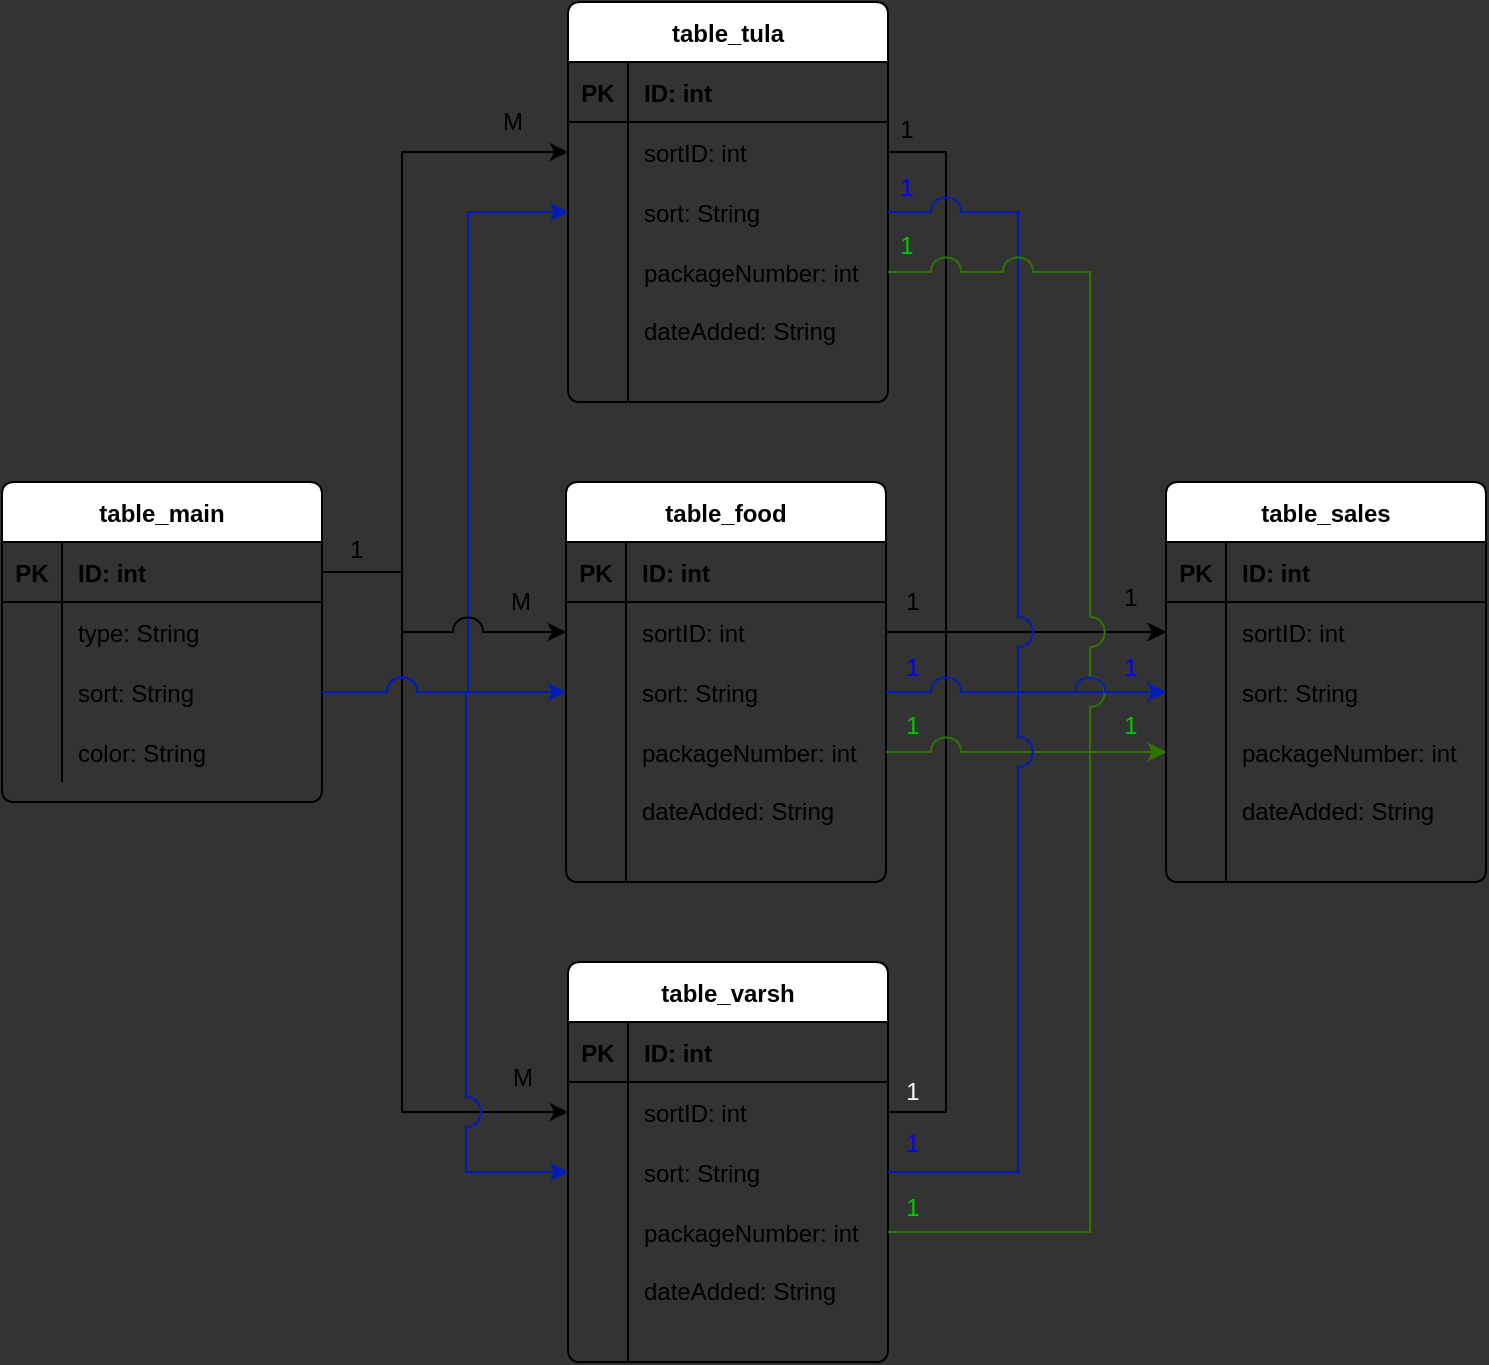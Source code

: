 <mxfile version="14.1.8" type="github">
  <diagram name="Page-1" id="efa7a0a1-bf9b-a30e-e6df-94a7791c09e9">
    <mxGraphModel dx="1221" dy="725" grid="0" gridSize="10" guides="1" tooltips="1" connect="1" arrows="1" fold="1" page="1" pageScale="1" pageWidth="826" pageHeight="1169" background="#333333" math="0" shadow="0">
      <root>
        <mxCell id="0" />
        <mxCell id="1" parent="0" />
        <UserObject label="table_main" link="https://github.com/Axout/FloraGraphica/blob/Flora-3/app/src/main/java/ru/axout/floragraphica/data/MainData.java" id="YINxD6yY2wCpZZAGiaPX-91">
          <mxCell style="shape=table;startSize=30;container=1;collapsible=1;childLayout=tableLayout;fixedRows=1;rowLines=0;fontStyle=1;align=center;resizeLast=1;rounded=1;labelBackgroundColor=none;sketch=0;arcSize=7;" parent="1" vertex="1">
            <mxGeometry x="40" y="280" width="160" height="160" as="geometry" />
          </mxCell>
        </UserObject>
        <mxCell id="YINxD6yY2wCpZZAGiaPX-92" value="" style="shape=partialRectangle;collapsible=0;dropTarget=0;pointerEvents=0;fillColor=none;top=0;left=0;bottom=1;right=0;points=[[0,0.5],[1,0.5]];portConstraint=eastwest;" parent="YINxD6yY2wCpZZAGiaPX-91" vertex="1">
          <mxGeometry y="30" width="160" height="30" as="geometry" />
        </mxCell>
        <mxCell id="YINxD6yY2wCpZZAGiaPX-93" value="PK" style="shape=partialRectangle;connectable=0;fillColor=none;top=0;left=0;bottom=0;right=0;fontStyle=1;overflow=hidden;" parent="YINxD6yY2wCpZZAGiaPX-92" vertex="1">
          <mxGeometry width="30" height="30" as="geometry" />
        </mxCell>
        <mxCell id="YINxD6yY2wCpZZAGiaPX-94" value="ID: int" style="shape=partialRectangle;connectable=0;fillColor=none;top=0;left=0;bottom=0;right=0;align=left;spacingLeft=6;fontStyle=1;overflow=hidden;" parent="YINxD6yY2wCpZZAGiaPX-92" vertex="1">
          <mxGeometry x="30" width="130" height="30" as="geometry" />
        </mxCell>
        <mxCell id="YINxD6yY2wCpZZAGiaPX-95" value="" style="shape=partialRectangle;collapsible=0;dropTarget=0;pointerEvents=0;fillColor=none;top=0;left=0;bottom=0;right=0;points=[[0,0.5],[1,0.5]];portConstraint=eastwest;" parent="YINxD6yY2wCpZZAGiaPX-91" vertex="1">
          <mxGeometry y="60" width="160" height="30" as="geometry" />
        </mxCell>
        <mxCell id="YINxD6yY2wCpZZAGiaPX-96" value="" style="shape=partialRectangle;connectable=0;fillColor=none;top=0;left=0;bottom=0;right=0;editable=1;overflow=hidden;" parent="YINxD6yY2wCpZZAGiaPX-95" vertex="1">
          <mxGeometry width="30" height="30" as="geometry" />
        </mxCell>
        <mxCell id="YINxD6yY2wCpZZAGiaPX-97" value="type: String" style="shape=partialRectangle;connectable=0;top=0;left=0;bottom=0;right=0;align=left;spacingLeft=6;overflow=hidden;perimeterSpacing=8;strokeWidth=12;opacity=0;strokeColor=none;" parent="YINxD6yY2wCpZZAGiaPX-95" vertex="1">
          <mxGeometry x="30" width="130" height="30" as="geometry" />
        </mxCell>
        <mxCell id="YINxD6yY2wCpZZAGiaPX-98" value="" style="shape=partialRectangle;collapsible=0;dropTarget=0;pointerEvents=0;fillColor=none;top=0;left=0;bottom=0;right=0;points=[[0,0.5],[1,0.5]];portConstraint=eastwest;" parent="YINxD6yY2wCpZZAGiaPX-91" vertex="1">
          <mxGeometry y="90" width="160" height="30" as="geometry" />
        </mxCell>
        <mxCell id="YINxD6yY2wCpZZAGiaPX-99" value="" style="shape=partialRectangle;connectable=0;fillColor=none;top=0;left=0;bottom=0;right=0;editable=1;overflow=hidden;" parent="YINxD6yY2wCpZZAGiaPX-98" vertex="1">
          <mxGeometry width="30" height="30" as="geometry" />
        </mxCell>
        <mxCell id="YINxD6yY2wCpZZAGiaPX-100" value="sort: String" style="shape=partialRectangle;connectable=0;fillColor=none;top=0;left=0;bottom=0;right=0;align=left;spacingLeft=6;overflow=hidden;" parent="YINxD6yY2wCpZZAGiaPX-98" vertex="1">
          <mxGeometry x="30" width="130" height="30" as="geometry" />
        </mxCell>
        <mxCell id="YINxD6yY2wCpZZAGiaPX-101" value="" style="shape=partialRectangle;collapsible=0;dropTarget=0;pointerEvents=0;fillColor=none;top=0;left=0;bottom=0;right=0;points=[[0,0.5],[1,0.5]];portConstraint=eastwest;" parent="YINxD6yY2wCpZZAGiaPX-91" vertex="1">
          <mxGeometry y="120" width="160" height="30" as="geometry" />
        </mxCell>
        <mxCell id="YINxD6yY2wCpZZAGiaPX-102" value="" style="shape=partialRectangle;connectable=0;fillColor=none;top=0;left=0;bottom=0;right=0;editable=1;overflow=hidden;" parent="YINxD6yY2wCpZZAGiaPX-101" vertex="1">
          <mxGeometry width="30" height="30" as="geometry" />
        </mxCell>
        <mxCell id="YINxD6yY2wCpZZAGiaPX-103" value="color: String" style="shape=partialRectangle;connectable=0;fillColor=none;top=0;left=0;bottom=0;right=0;align=left;spacingLeft=6;overflow=hidden;" parent="YINxD6yY2wCpZZAGiaPX-101" vertex="1">
          <mxGeometry x="30" width="130" height="30" as="geometry" />
        </mxCell>
        <UserObject label="table_tula" link="https://github.com/Axout/FloraGraphica/blob/Flora-3/app/src/main/java/ru/axout/floragraphica/data/TulaData.java" id="YINxD6yY2wCpZZAGiaPX-104">
          <mxCell style="shape=table;startSize=30;container=1;collapsible=1;childLayout=tableLayout;fixedRows=1;rowLines=0;fontStyle=1;align=center;resizeLast=1;rounded=1;labelBackgroundColor=none;sketch=0;arcSize=7;" parent="1" vertex="1">
            <mxGeometry x="323" y="40" width="160" height="200" as="geometry">
              <mxRectangle x="320" y="46" width="83" height="30" as="alternateBounds" />
            </mxGeometry>
          </mxCell>
        </UserObject>
        <mxCell id="YINxD6yY2wCpZZAGiaPX-105" value="" style="shape=partialRectangle;collapsible=0;dropTarget=0;pointerEvents=0;fillColor=none;top=0;left=0;bottom=1;right=0;points=[[0,0.5],[1,0.5]];portConstraint=eastwest;" parent="YINxD6yY2wCpZZAGiaPX-104" vertex="1">
          <mxGeometry y="30" width="160" height="30" as="geometry" />
        </mxCell>
        <mxCell id="YINxD6yY2wCpZZAGiaPX-106" value="PK" style="shape=partialRectangle;connectable=0;fillColor=none;top=0;left=0;bottom=0;right=0;fontStyle=1;overflow=hidden;" parent="YINxD6yY2wCpZZAGiaPX-105" vertex="1">
          <mxGeometry width="30" height="30" as="geometry" />
        </mxCell>
        <mxCell id="YINxD6yY2wCpZZAGiaPX-107" value="ID: int" style="shape=partialRectangle;connectable=0;fillColor=none;top=0;left=0;bottom=0;right=0;align=left;spacingLeft=6;fontStyle=1;overflow=hidden;" parent="YINxD6yY2wCpZZAGiaPX-105" vertex="1">
          <mxGeometry x="30" width="130" height="30" as="geometry" />
        </mxCell>
        <mxCell id="YINxD6yY2wCpZZAGiaPX-108" value="" style="shape=partialRectangle;collapsible=0;dropTarget=0;pointerEvents=0;fillColor=none;top=0;left=0;bottom=0;right=0;points=[[0,0.5],[1,0.5]];portConstraint=eastwest;" parent="YINxD6yY2wCpZZAGiaPX-104" vertex="1">
          <mxGeometry y="60" width="160" height="30" as="geometry" />
        </mxCell>
        <mxCell id="YINxD6yY2wCpZZAGiaPX-109" value="" style="shape=partialRectangle;connectable=0;fillColor=none;top=0;left=0;bottom=0;right=0;editable=1;overflow=hidden;" parent="YINxD6yY2wCpZZAGiaPX-108" vertex="1">
          <mxGeometry width="30" height="30" as="geometry" />
        </mxCell>
        <mxCell id="YINxD6yY2wCpZZAGiaPX-110" value="sortID: int" style="shape=partialRectangle;connectable=0;fillColor=none;top=0;left=0;bottom=0;right=0;align=left;spacingLeft=6;overflow=hidden;" parent="YINxD6yY2wCpZZAGiaPX-108" vertex="1">
          <mxGeometry x="30" width="130" height="30" as="geometry" />
        </mxCell>
        <mxCell id="YINxD6yY2wCpZZAGiaPX-111" value="" style="shape=partialRectangle;collapsible=0;dropTarget=0;pointerEvents=0;fillColor=none;top=0;left=0;bottom=0;right=0;points=[[0,0.5],[1,0.5]];portConstraint=eastwest;" parent="YINxD6yY2wCpZZAGiaPX-104" vertex="1">
          <mxGeometry y="90" width="160" height="30" as="geometry" />
        </mxCell>
        <mxCell id="YINxD6yY2wCpZZAGiaPX-112" value="" style="shape=partialRectangle;connectable=0;fillColor=none;top=0;left=0;bottom=0;right=0;editable=1;overflow=hidden;" parent="YINxD6yY2wCpZZAGiaPX-111" vertex="1">
          <mxGeometry width="30" height="30" as="geometry" />
        </mxCell>
        <mxCell id="YINxD6yY2wCpZZAGiaPX-113" value="sort: String" style="shape=partialRectangle;connectable=0;fillColor=none;top=0;left=0;bottom=0;right=0;align=left;spacingLeft=6;overflow=hidden;" parent="YINxD6yY2wCpZZAGiaPX-111" vertex="1">
          <mxGeometry x="30" width="130" height="30" as="geometry" />
        </mxCell>
        <mxCell id="YINxD6yY2wCpZZAGiaPX-114" value="" style="shape=partialRectangle;collapsible=0;dropTarget=0;pointerEvents=0;fillColor=none;top=0;left=0;bottom=0;right=0;points=[[0,0.5],[1,0.5]];portConstraint=eastwest;" parent="YINxD6yY2wCpZZAGiaPX-104" vertex="1">
          <mxGeometry y="120" width="160" height="30" as="geometry" />
        </mxCell>
        <mxCell id="YINxD6yY2wCpZZAGiaPX-115" value="" style="shape=partialRectangle;connectable=0;fillColor=none;top=0;left=0;bottom=0;right=0;editable=1;overflow=hidden;" parent="YINxD6yY2wCpZZAGiaPX-114" vertex="1">
          <mxGeometry width="30" height="30" as="geometry" />
        </mxCell>
        <mxCell id="YINxD6yY2wCpZZAGiaPX-116" value="packageNumber: int" style="shape=partialRectangle;connectable=0;fillColor=none;top=0;left=0;bottom=0;right=0;align=left;spacingLeft=6;overflow=hidden;" parent="YINxD6yY2wCpZZAGiaPX-114" vertex="1">
          <mxGeometry x="30" width="130" height="30" as="geometry" />
        </mxCell>
        <mxCell id="YINxD6yY2wCpZZAGiaPX-130" value="" style="shape=partialRectangle;collapsible=0;dropTarget=0;pointerEvents=0;fillColor=none;top=0;left=0;bottom=0;right=0;points=[[0,0.5],[1,0.5]];portConstraint=eastwest;" parent="YINxD6yY2wCpZZAGiaPX-104" vertex="1">
          <mxGeometry y="150" width="160" height="30" as="geometry" />
        </mxCell>
        <mxCell id="YINxD6yY2wCpZZAGiaPX-131" value="" style="shape=partialRectangle;connectable=0;fillColor=none;top=0;left=0;bottom=0;right=0;editable=1;overflow=hidden;" parent="YINxD6yY2wCpZZAGiaPX-130" vertex="1">
          <mxGeometry width="30" height="30" as="geometry" />
        </mxCell>
        <mxCell id="YINxD6yY2wCpZZAGiaPX-132" value="dateAdded: String" style="shape=partialRectangle;connectable=0;fillColor=none;top=0;left=0;bottom=0;right=0;align=left;spacingLeft=6;overflow=hidden;html=1;" parent="YINxD6yY2wCpZZAGiaPX-130" vertex="1">
          <mxGeometry x="30" width="130" height="30" as="geometry" />
        </mxCell>
        <mxCell id="YINxD6yY2wCpZZAGiaPX-133" value="" style="shape=partialRectangle;collapsible=0;dropTarget=0;pointerEvents=0;fillColor=none;top=0;left=0;bottom=0;right=0;points=[[0,0.5],[1,0.5]];portConstraint=eastwest;" parent="YINxD6yY2wCpZZAGiaPX-104" vertex="1">
          <mxGeometry y="180" width="160" height="20" as="geometry" />
        </mxCell>
        <mxCell id="YINxD6yY2wCpZZAGiaPX-134" value="" style="shape=partialRectangle;connectable=0;fillColor=none;top=0;left=0;bottom=0;right=0;editable=1;overflow=hidden;" parent="YINxD6yY2wCpZZAGiaPX-133" vertex="1">
          <mxGeometry width="30" height="20" as="geometry" />
        </mxCell>
        <mxCell id="YINxD6yY2wCpZZAGiaPX-135" value="" style="shape=partialRectangle;connectable=0;fillColor=none;top=0;left=0;bottom=0;right=0;align=left;spacingLeft=6;overflow=hidden;" parent="YINxD6yY2wCpZZAGiaPX-133" vertex="1">
          <mxGeometry x="30" width="130" height="20" as="geometry" />
        </mxCell>
        <UserObject label="table_food" link="https://github.com/Axout/FloraGraphica/blob/Flora-3/app/src/main/java/ru/axout/floragraphica/data/FoodData.java" id="YINxD6yY2wCpZZAGiaPX-137">
          <mxCell style="shape=table;startSize=30;container=1;collapsible=1;childLayout=tableLayout;fixedRows=1;rowLines=0;fontStyle=1;align=center;resizeLast=1;rounded=1;labelBackgroundColor=none;sketch=0;arcSize=7;" parent="1" vertex="1">
            <mxGeometry x="322" y="280" width="160" height="200" as="geometry" />
          </mxCell>
        </UserObject>
        <mxCell id="YINxD6yY2wCpZZAGiaPX-138" value="" style="shape=partialRectangle;collapsible=0;dropTarget=0;pointerEvents=0;fillColor=none;top=0;left=0;bottom=1;right=0;points=[[0,0.5],[1,0.5]];portConstraint=eastwest;" parent="YINxD6yY2wCpZZAGiaPX-137" vertex="1">
          <mxGeometry y="30" width="160" height="30" as="geometry" />
        </mxCell>
        <mxCell id="YINxD6yY2wCpZZAGiaPX-139" value="PK" style="shape=partialRectangle;connectable=0;fillColor=none;top=0;left=0;bottom=0;right=0;fontStyle=1;overflow=hidden;" parent="YINxD6yY2wCpZZAGiaPX-138" vertex="1">
          <mxGeometry width="30" height="30" as="geometry" />
        </mxCell>
        <mxCell id="YINxD6yY2wCpZZAGiaPX-140" value="ID: int" style="shape=partialRectangle;connectable=0;fillColor=none;top=0;left=0;bottom=0;right=0;align=left;spacingLeft=6;fontStyle=1;overflow=hidden;" parent="YINxD6yY2wCpZZAGiaPX-138" vertex="1">
          <mxGeometry x="30" width="130" height="30" as="geometry" />
        </mxCell>
        <mxCell id="YINxD6yY2wCpZZAGiaPX-141" value="" style="shape=partialRectangle;collapsible=0;dropTarget=0;pointerEvents=0;fillColor=none;top=0;left=0;bottom=0;right=0;points=[[0,0.5],[1,0.5]];portConstraint=eastwest;" parent="YINxD6yY2wCpZZAGiaPX-137" vertex="1">
          <mxGeometry y="60" width="160" height="30" as="geometry" />
        </mxCell>
        <mxCell id="YINxD6yY2wCpZZAGiaPX-142" value="" style="shape=partialRectangle;connectable=0;fillColor=none;top=0;left=0;bottom=0;right=0;editable=1;overflow=hidden;" parent="YINxD6yY2wCpZZAGiaPX-141" vertex="1">
          <mxGeometry width="30" height="30" as="geometry" />
        </mxCell>
        <mxCell id="YINxD6yY2wCpZZAGiaPX-143" value="sortID: int" style="shape=partialRectangle;connectable=0;fillColor=none;top=0;left=0;bottom=0;right=0;align=left;spacingLeft=6;overflow=hidden;" parent="YINxD6yY2wCpZZAGiaPX-141" vertex="1">
          <mxGeometry x="30" width="130" height="30" as="geometry" />
        </mxCell>
        <mxCell id="YINxD6yY2wCpZZAGiaPX-144" value="" style="shape=partialRectangle;collapsible=0;dropTarget=0;pointerEvents=0;fillColor=none;top=0;left=0;bottom=0;right=0;points=[[0,0.5],[1,0.5]];portConstraint=eastwest;" parent="YINxD6yY2wCpZZAGiaPX-137" vertex="1">
          <mxGeometry y="90" width="160" height="30" as="geometry" />
        </mxCell>
        <mxCell id="YINxD6yY2wCpZZAGiaPX-145" value="" style="shape=partialRectangle;connectable=0;fillColor=none;top=0;left=0;bottom=0;right=0;editable=1;overflow=hidden;" parent="YINxD6yY2wCpZZAGiaPX-144" vertex="1">
          <mxGeometry width="30" height="30" as="geometry" />
        </mxCell>
        <mxCell id="YINxD6yY2wCpZZAGiaPX-146" value="sort: String" style="shape=partialRectangle;connectable=0;fillColor=none;top=0;left=0;bottom=0;right=0;align=left;spacingLeft=6;overflow=hidden;" parent="YINxD6yY2wCpZZAGiaPX-144" vertex="1">
          <mxGeometry x="30" width="130" height="30" as="geometry" />
        </mxCell>
        <mxCell id="YINxD6yY2wCpZZAGiaPX-147" value="" style="shape=partialRectangle;collapsible=0;dropTarget=0;pointerEvents=0;fillColor=none;top=0;left=0;bottom=0;right=0;points=[[0,0.5],[1,0.5]];portConstraint=eastwest;" parent="YINxD6yY2wCpZZAGiaPX-137" vertex="1">
          <mxGeometry y="120" width="160" height="30" as="geometry" />
        </mxCell>
        <mxCell id="YINxD6yY2wCpZZAGiaPX-148" value="" style="shape=partialRectangle;connectable=0;fillColor=none;top=0;left=0;bottom=0;right=0;editable=1;overflow=hidden;" parent="YINxD6yY2wCpZZAGiaPX-147" vertex="1">
          <mxGeometry width="30" height="30" as="geometry" />
        </mxCell>
        <mxCell id="YINxD6yY2wCpZZAGiaPX-149" value="packageNumber: int" style="shape=partialRectangle;connectable=0;fillColor=none;top=0;left=0;bottom=0;right=0;align=left;spacingLeft=6;overflow=hidden;" parent="YINxD6yY2wCpZZAGiaPX-147" vertex="1">
          <mxGeometry x="30" width="130" height="30" as="geometry" />
        </mxCell>
        <mxCell id="YINxD6yY2wCpZZAGiaPX-150" value="" style="shape=partialRectangle;collapsible=0;dropTarget=0;pointerEvents=0;fillColor=none;top=0;left=0;bottom=0;right=0;points=[[0,0.5],[1,0.5]];portConstraint=eastwest;" parent="YINxD6yY2wCpZZAGiaPX-137" vertex="1">
          <mxGeometry y="150" width="160" height="30" as="geometry" />
        </mxCell>
        <mxCell id="YINxD6yY2wCpZZAGiaPX-151" value="" style="shape=partialRectangle;connectable=0;fillColor=none;top=0;left=0;bottom=0;right=0;editable=1;overflow=hidden;" parent="YINxD6yY2wCpZZAGiaPX-150" vertex="1">
          <mxGeometry width="30" height="30" as="geometry" />
        </mxCell>
        <mxCell id="YINxD6yY2wCpZZAGiaPX-152" value="dateAdded: String" style="shape=partialRectangle;connectable=0;fillColor=none;top=0;left=0;bottom=0;right=0;align=left;spacingLeft=6;overflow=hidden;html=1;" parent="YINxD6yY2wCpZZAGiaPX-150" vertex="1">
          <mxGeometry x="30" width="130" height="30" as="geometry" />
        </mxCell>
        <mxCell id="YINxD6yY2wCpZZAGiaPX-153" value="" style="shape=partialRectangle;collapsible=0;dropTarget=0;pointerEvents=0;fillColor=none;top=0;left=0;bottom=0;right=0;points=[[0,0.5],[1,0.5]];portConstraint=eastwest;" parent="YINxD6yY2wCpZZAGiaPX-137" vertex="1">
          <mxGeometry y="180" width="160" height="20" as="geometry" />
        </mxCell>
        <mxCell id="YINxD6yY2wCpZZAGiaPX-154" value="" style="shape=partialRectangle;connectable=0;fillColor=none;top=0;left=0;bottom=0;right=0;editable=1;overflow=hidden;" parent="YINxD6yY2wCpZZAGiaPX-153" vertex="1">
          <mxGeometry width="30" height="20" as="geometry" />
        </mxCell>
        <mxCell id="YINxD6yY2wCpZZAGiaPX-155" value="" style="shape=partialRectangle;connectable=0;fillColor=none;top=0;left=0;bottom=0;right=0;align=left;spacingLeft=6;overflow=hidden;" parent="YINxD6yY2wCpZZAGiaPX-153" vertex="1">
          <mxGeometry x="30" width="130" height="20" as="geometry" />
        </mxCell>
        <UserObject label="table_varsh" link="https://github.com/Axout/FloraGraphica/blob/Flora-3/app/src/main/java/ru/axout/floragraphica/data/VarshData.java" id="YINxD6yY2wCpZZAGiaPX-156">
          <mxCell style="shape=table;startSize=30;container=1;collapsible=1;childLayout=tableLayout;fixedRows=1;rowLines=0;fontStyle=1;align=center;resizeLast=1;rounded=1;labelBackgroundColor=none;sketch=0;arcSize=7;" parent="1" vertex="1">
            <mxGeometry x="323" y="520" width="160" height="200" as="geometry" />
          </mxCell>
        </UserObject>
        <mxCell id="YINxD6yY2wCpZZAGiaPX-157" value="" style="shape=partialRectangle;collapsible=0;dropTarget=0;pointerEvents=0;fillColor=none;top=0;left=0;bottom=1;right=0;points=[[0,0.5],[1,0.5]];portConstraint=eastwest;" parent="YINxD6yY2wCpZZAGiaPX-156" vertex="1">
          <mxGeometry y="30" width="160" height="30" as="geometry" />
        </mxCell>
        <mxCell id="YINxD6yY2wCpZZAGiaPX-158" value="PK" style="shape=partialRectangle;connectable=0;fillColor=none;top=0;left=0;bottom=0;right=0;fontStyle=1;overflow=hidden;" parent="YINxD6yY2wCpZZAGiaPX-157" vertex="1">
          <mxGeometry width="30" height="30" as="geometry" />
        </mxCell>
        <mxCell id="YINxD6yY2wCpZZAGiaPX-159" value="ID: int" style="shape=partialRectangle;connectable=0;fillColor=none;top=0;left=0;bottom=0;right=0;align=left;spacingLeft=6;fontStyle=1;overflow=hidden;" parent="YINxD6yY2wCpZZAGiaPX-157" vertex="1">
          <mxGeometry x="30" width="130" height="30" as="geometry" />
        </mxCell>
        <mxCell id="YINxD6yY2wCpZZAGiaPX-160" value="" style="shape=partialRectangle;collapsible=0;dropTarget=0;pointerEvents=0;fillColor=none;top=0;left=0;bottom=0;right=0;points=[[0,0.5],[1,0.5]];portConstraint=eastwest;" parent="YINxD6yY2wCpZZAGiaPX-156" vertex="1">
          <mxGeometry y="60" width="160" height="30" as="geometry" />
        </mxCell>
        <mxCell id="YINxD6yY2wCpZZAGiaPX-161" value="" style="shape=partialRectangle;connectable=0;fillColor=none;top=0;left=0;bottom=0;right=0;editable=1;overflow=hidden;" parent="YINxD6yY2wCpZZAGiaPX-160" vertex="1">
          <mxGeometry width="30" height="30" as="geometry" />
        </mxCell>
        <mxCell id="YINxD6yY2wCpZZAGiaPX-162" value="sortID: int" style="shape=partialRectangle;connectable=0;fillColor=none;top=0;left=0;bottom=0;right=0;align=left;spacingLeft=6;overflow=hidden;" parent="YINxD6yY2wCpZZAGiaPX-160" vertex="1">
          <mxGeometry x="30" width="130" height="30" as="geometry" />
        </mxCell>
        <mxCell id="YINxD6yY2wCpZZAGiaPX-163" value="" style="shape=partialRectangle;collapsible=0;dropTarget=0;pointerEvents=0;fillColor=none;top=0;left=0;bottom=0;right=0;points=[[0,0.5],[1,0.5]];portConstraint=eastwest;" parent="YINxD6yY2wCpZZAGiaPX-156" vertex="1">
          <mxGeometry y="90" width="160" height="30" as="geometry" />
        </mxCell>
        <mxCell id="YINxD6yY2wCpZZAGiaPX-164" value="" style="shape=partialRectangle;connectable=0;fillColor=none;top=0;left=0;bottom=0;right=0;editable=1;overflow=hidden;" parent="YINxD6yY2wCpZZAGiaPX-163" vertex="1">
          <mxGeometry width="30" height="30" as="geometry" />
        </mxCell>
        <mxCell id="YINxD6yY2wCpZZAGiaPX-165" value="sort: String" style="shape=partialRectangle;connectable=0;fillColor=none;top=0;left=0;bottom=0;right=0;align=left;spacingLeft=6;overflow=hidden;" parent="YINxD6yY2wCpZZAGiaPX-163" vertex="1">
          <mxGeometry x="30" width="130" height="30" as="geometry" />
        </mxCell>
        <mxCell id="YINxD6yY2wCpZZAGiaPX-166" value="" style="shape=partialRectangle;collapsible=0;dropTarget=0;pointerEvents=0;fillColor=none;top=0;left=0;bottom=0;right=0;points=[[0,0.5],[1,0.5]];portConstraint=eastwest;" parent="YINxD6yY2wCpZZAGiaPX-156" vertex="1">
          <mxGeometry y="120" width="160" height="30" as="geometry" />
        </mxCell>
        <mxCell id="YINxD6yY2wCpZZAGiaPX-167" value="" style="shape=partialRectangle;connectable=0;fillColor=none;top=0;left=0;bottom=0;right=0;editable=1;overflow=hidden;" parent="YINxD6yY2wCpZZAGiaPX-166" vertex="1">
          <mxGeometry width="30" height="30" as="geometry" />
        </mxCell>
        <mxCell id="YINxD6yY2wCpZZAGiaPX-168" value="packageNumber: int" style="shape=partialRectangle;connectable=0;fillColor=none;top=0;left=0;bottom=0;right=0;align=left;spacingLeft=6;overflow=hidden;" parent="YINxD6yY2wCpZZAGiaPX-166" vertex="1">
          <mxGeometry x="30" width="130" height="30" as="geometry" />
        </mxCell>
        <mxCell id="YINxD6yY2wCpZZAGiaPX-169" value="" style="shape=partialRectangle;collapsible=0;dropTarget=0;pointerEvents=0;fillColor=none;top=0;left=0;bottom=0;right=0;points=[[0,0.5],[1,0.5]];portConstraint=eastwest;" parent="YINxD6yY2wCpZZAGiaPX-156" vertex="1">
          <mxGeometry y="150" width="160" height="30" as="geometry" />
        </mxCell>
        <mxCell id="YINxD6yY2wCpZZAGiaPX-170" value="" style="shape=partialRectangle;connectable=0;fillColor=none;top=0;left=0;bottom=0;right=0;editable=1;overflow=hidden;" parent="YINxD6yY2wCpZZAGiaPX-169" vertex="1">
          <mxGeometry width="30" height="30" as="geometry" />
        </mxCell>
        <mxCell id="YINxD6yY2wCpZZAGiaPX-171" value="dateAdded: String" style="shape=partialRectangle;connectable=0;fillColor=none;top=0;left=0;bottom=0;right=0;align=left;spacingLeft=6;overflow=hidden;html=1;" parent="YINxD6yY2wCpZZAGiaPX-169" vertex="1">
          <mxGeometry x="30" width="130" height="30" as="geometry" />
        </mxCell>
        <mxCell id="YINxD6yY2wCpZZAGiaPX-172" value="" style="shape=partialRectangle;collapsible=0;dropTarget=0;pointerEvents=0;fillColor=none;top=0;left=0;bottom=0;right=0;points=[[0,0.5],[1,0.5]];portConstraint=eastwest;" parent="YINxD6yY2wCpZZAGiaPX-156" vertex="1">
          <mxGeometry y="180" width="160" height="20" as="geometry" />
        </mxCell>
        <mxCell id="YINxD6yY2wCpZZAGiaPX-173" value="" style="shape=partialRectangle;connectable=0;fillColor=none;top=0;left=0;bottom=0;right=0;editable=1;overflow=hidden;" parent="YINxD6yY2wCpZZAGiaPX-172" vertex="1">
          <mxGeometry width="30" height="20" as="geometry" />
        </mxCell>
        <mxCell id="YINxD6yY2wCpZZAGiaPX-174" value="" style="shape=partialRectangle;connectable=0;fillColor=none;top=0;left=0;bottom=0;right=0;align=left;spacingLeft=6;overflow=hidden;" parent="YINxD6yY2wCpZZAGiaPX-172" vertex="1">
          <mxGeometry x="30" width="130" height="20" as="geometry" />
        </mxCell>
        <UserObject label="table_sales" link="https://github.com/Axout/FloraGraphica/blob/Flora-3/app/src/main/java/ru/axout/floragraphica/data/SalesData.java" id="YINxD6yY2wCpZZAGiaPX-175">
          <mxCell style="shape=table;startSize=30;container=1;collapsible=1;childLayout=tableLayout;fixedRows=1;rowLines=0;fontStyle=1;align=center;resizeLast=1;rounded=1;labelBackgroundColor=none;sketch=0;arcSize=7;" parent="1" vertex="1">
            <mxGeometry x="622" y="280" width="160" height="200" as="geometry">
              <mxRectangle x="622" y="280" width="92" height="30" as="alternateBounds" />
            </mxGeometry>
          </mxCell>
        </UserObject>
        <mxCell id="YINxD6yY2wCpZZAGiaPX-176" value="" style="shape=partialRectangle;collapsible=0;dropTarget=0;pointerEvents=0;fillColor=none;top=0;left=0;bottom=1;right=0;points=[[0,0.5],[1,0.5]];portConstraint=eastwest;" parent="YINxD6yY2wCpZZAGiaPX-175" vertex="1">
          <mxGeometry y="30" width="160" height="30" as="geometry" />
        </mxCell>
        <mxCell id="YINxD6yY2wCpZZAGiaPX-177" value="PK" style="shape=partialRectangle;connectable=0;fillColor=none;top=0;left=0;bottom=0;right=0;fontStyle=1;overflow=hidden;" parent="YINxD6yY2wCpZZAGiaPX-176" vertex="1">
          <mxGeometry width="30" height="30" as="geometry" />
        </mxCell>
        <mxCell id="YINxD6yY2wCpZZAGiaPX-178" value="ID: int" style="shape=partialRectangle;connectable=0;fillColor=none;top=0;left=0;bottom=0;right=0;align=left;spacingLeft=6;fontStyle=1;overflow=hidden;" parent="YINxD6yY2wCpZZAGiaPX-176" vertex="1">
          <mxGeometry x="30" width="130" height="30" as="geometry" />
        </mxCell>
        <mxCell id="YINxD6yY2wCpZZAGiaPX-179" value="" style="shape=partialRectangle;collapsible=0;dropTarget=0;pointerEvents=0;fillColor=none;top=0;left=0;bottom=0;right=0;points=[[0,0.5],[1,0.5]];portConstraint=eastwest;" parent="YINxD6yY2wCpZZAGiaPX-175" vertex="1">
          <mxGeometry y="60" width="160" height="30" as="geometry" />
        </mxCell>
        <mxCell id="YINxD6yY2wCpZZAGiaPX-180" value="" style="shape=partialRectangle;connectable=0;fillColor=none;top=0;left=0;bottom=0;right=0;editable=1;overflow=hidden;" parent="YINxD6yY2wCpZZAGiaPX-179" vertex="1">
          <mxGeometry width="30" height="30" as="geometry" />
        </mxCell>
        <mxCell id="YINxD6yY2wCpZZAGiaPX-181" value="sortID: int" style="shape=partialRectangle;connectable=0;fillColor=none;top=0;left=0;bottom=0;right=0;align=left;spacingLeft=6;overflow=hidden;" parent="YINxD6yY2wCpZZAGiaPX-179" vertex="1">
          <mxGeometry x="30" width="130" height="30" as="geometry" />
        </mxCell>
        <mxCell id="YINxD6yY2wCpZZAGiaPX-182" value="" style="shape=partialRectangle;collapsible=0;dropTarget=0;pointerEvents=0;fillColor=none;top=0;left=0;bottom=0;right=0;points=[[0,0.5],[1,0.5]];portConstraint=eastwest;" parent="YINxD6yY2wCpZZAGiaPX-175" vertex="1">
          <mxGeometry y="90" width="160" height="30" as="geometry" />
        </mxCell>
        <mxCell id="YINxD6yY2wCpZZAGiaPX-183" value="" style="shape=partialRectangle;connectable=0;fillColor=none;top=0;left=0;bottom=0;right=0;editable=1;overflow=hidden;" parent="YINxD6yY2wCpZZAGiaPX-182" vertex="1">
          <mxGeometry width="30" height="30" as="geometry" />
        </mxCell>
        <mxCell id="YINxD6yY2wCpZZAGiaPX-184" value="sort: String" style="shape=partialRectangle;connectable=0;fillColor=none;top=0;left=0;bottom=0;right=0;align=left;spacingLeft=6;overflow=hidden;" parent="YINxD6yY2wCpZZAGiaPX-182" vertex="1">
          <mxGeometry x="30" width="130" height="30" as="geometry" />
        </mxCell>
        <mxCell id="YINxD6yY2wCpZZAGiaPX-185" value="" style="shape=partialRectangle;collapsible=0;dropTarget=0;pointerEvents=0;fillColor=none;top=0;left=0;bottom=0;right=0;points=[[0,0.5],[1,0.5]];portConstraint=eastwest;" parent="YINxD6yY2wCpZZAGiaPX-175" vertex="1">
          <mxGeometry y="120" width="160" height="30" as="geometry" />
        </mxCell>
        <mxCell id="YINxD6yY2wCpZZAGiaPX-186" value="" style="shape=partialRectangle;connectable=0;fillColor=none;top=0;left=0;bottom=0;right=0;editable=1;overflow=hidden;" parent="YINxD6yY2wCpZZAGiaPX-185" vertex="1">
          <mxGeometry width="30" height="30" as="geometry" />
        </mxCell>
        <mxCell id="YINxD6yY2wCpZZAGiaPX-187" value="packageNumber: int" style="shape=partialRectangle;connectable=0;fillColor=none;top=0;left=0;bottom=0;right=0;align=left;spacingLeft=6;overflow=hidden;" parent="YINxD6yY2wCpZZAGiaPX-185" vertex="1">
          <mxGeometry x="30" width="130" height="30" as="geometry" />
        </mxCell>
        <mxCell id="YINxD6yY2wCpZZAGiaPX-188" value="" style="shape=partialRectangle;collapsible=0;dropTarget=0;pointerEvents=0;fillColor=none;top=0;left=0;bottom=0;right=0;points=[[0,0.5],[1,0.5]];portConstraint=eastwest;" parent="YINxD6yY2wCpZZAGiaPX-175" vertex="1">
          <mxGeometry y="150" width="160" height="30" as="geometry" />
        </mxCell>
        <mxCell id="YINxD6yY2wCpZZAGiaPX-189" value="" style="shape=partialRectangle;connectable=0;fillColor=none;top=0;left=0;bottom=0;right=0;editable=1;overflow=hidden;" parent="YINxD6yY2wCpZZAGiaPX-188" vertex="1">
          <mxGeometry width="30" height="30" as="geometry" />
        </mxCell>
        <mxCell id="YINxD6yY2wCpZZAGiaPX-190" value="dateAdded: String" style="shape=partialRectangle;connectable=0;fillColor=none;top=0;left=0;bottom=0;right=0;align=left;spacingLeft=6;overflow=hidden;html=1;" parent="YINxD6yY2wCpZZAGiaPX-188" vertex="1">
          <mxGeometry x="30" width="130" height="30" as="geometry" />
        </mxCell>
        <mxCell id="YINxD6yY2wCpZZAGiaPX-191" value="" style="shape=partialRectangle;collapsible=0;dropTarget=0;pointerEvents=0;fillColor=none;top=0;left=0;bottom=0;right=0;points=[[0,0.5],[1,0.5]];portConstraint=eastwest;" parent="YINxD6yY2wCpZZAGiaPX-175" vertex="1">
          <mxGeometry y="180" width="160" height="20" as="geometry" />
        </mxCell>
        <mxCell id="YINxD6yY2wCpZZAGiaPX-192" value="" style="shape=partialRectangle;connectable=0;fillColor=none;top=0;left=0;bottom=0;right=0;editable=1;overflow=hidden;" parent="YINxD6yY2wCpZZAGiaPX-191" vertex="1">
          <mxGeometry width="30" height="20" as="geometry" />
        </mxCell>
        <mxCell id="YINxD6yY2wCpZZAGiaPX-193" value="" style="shape=partialRectangle;connectable=0;fillColor=none;top=0;left=0;bottom=0;right=0;align=left;spacingLeft=6;overflow=hidden;" parent="YINxD6yY2wCpZZAGiaPX-191" vertex="1">
          <mxGeometry x="30" width="130" height="20" as="geometry" />
        </mxCell>
        <mxCell id="YINxD6yY2wCpZZAGiaPX-202" style="edgeStyle=orthogonalEdgeStyle;rounded=0;orthogonalLoop=1;jettySize=auto;html=1;exitX=1;exitY=0.5;exitDx=0;exitDy=0;jumpStyle=arc;jumpSize=15;" parent="1" source="YINxD6yY2wCpZZAGiaPX-92" target="YINxD6yY2wCpZZAGiaPX-160" edge="1">
          <mxGeometry relative="1" as="geometry">
            <Array as="points">
              <mxPoint x="240" y="325" />
              <mxPoint x="240" y="595" />
            </Array>
          </mxGeometry>
        </mxCell>
        <mxCell id="YINxD6yY2wCpZZAGiaPX-203" style="edgeStyle=orthogonalEdgeStyle;rounded=0;orthogonalLoop=1;jettySize=auto;html=1;exitX=1;exitY=0.5;exitDx=0;exitDy=0;jumpStyle=arc;jumpSize=15;fillColor=#0050ef;strokeColor=#001DBC;" parent="1" source="YINxD6yY2wCpZZAGiaPX-98" target="YINxD6yY2wCpZZAGiaPX-111" edge="1">
          <mxGeometry relative="1" as="geometry">
            <Array as="points">
              <mxPoint x="273" y="385" />
              <mxPoint x="273" y="145" />
            </Array>
          </mxGeometry>
        </mxCell>
        <mxCell id="YINxD6yY2wCpZZAGiaPX-204" style="edgeStyle=orthogonalEdgeStyle;rounded=0;orthogonalLoop=1;jettySize=auto;html=1;exitX=1;exitY=0.5;exitDx=0;exitDy=0;entryX=0;entryY=0.5;entryDx=0;entryDy=0;jumpSize=15;jumpStyle=arc;noJump=0;" parent="1" source="YINxD6yY2wCpZZAGiaPX-92" target="YINxD6yY2wCpZZAGiaPX-108" edge="1">
          <mxGeometry relative="1" as="geometry">
            <Array as="points">
              <mxPoint x="240" y="325" />
              <mxPoint x="240" y="115" />
            </Array>
          </mxGeometry>
        </mxCell>
        <mxCell id="YINxD6yY2wCpZZAGiaPX-205" style="edgeStyle=orthogonalEdgeStyle;rounded=0;orthogonalLoop=1;jettySize=auto;html=1;exitX=1;exitY=0.5;exitDx=0;exitDy=0;entryX=0;entryY=0.5;entryDx=0;entryDy=0;jumpSize=15;jumpStyle=arc;" parent="1" source="YINxD6yY2wCpZZAGiaPX-92" target="YINxD6yY2wCpZZAGiaPX-141" edge="1">
          <mxGeometry relative="1" as="geometry">
            <Array as="points">
              <mxPoint x="240" y="325" />
              <mxPoint x="240" y="355" />
            </Array>
          </mxGeometry>
        </mxCell>
        <mxCell id="YINxD6yY2wCpZZAGiaPX-207" style="edgeStyle=orthogonalEdgeStyle;rounded=0;orthogonalLoop=1;jettySize=auto;html=1;exitX=1;exitY=0.5;exitDx=0;exitDy=0;entryX=0;entryY=0.5;entryDx=0;entryDy=0;jumpStyle=arc;jumpSize=15;fillColor=#0050ef;strokeColor=#001DBC;" parent="1" source="YINxD6yY2wCpZZAGiaPX-98" target="YINxD6yY2wCpZZAGiaPX-163" edge="1">
          <mxGeometry relative="1" as="geometry">
            <Array as="points">
              <mxPoint x="272" y="385" />
              <mxPoint x="272" y="625" />
            </Array>
          </mxGeometry>
        </mxCell>
        <mxCell id="YINxD6yY2wCpZZAGiaPX-208" style="edgeStyle=orthogonalEdgeStyle;rounded=0;jumpStyle=arc;jumpSize=15;orthogonalLoop=1;jettySize=auto;html=1;exitX=1;exitY=0.5;exitDx=0;exitDy=0;entryX=0;entryY=0.5;entryDx=0;entryDy=0;fillColor=#0050ef;strokeColor=#001DBC;" parent="1" source="YINxD6yY2wCpZZAGiaPX-98" target="YINxD6yY2wCpZZAGiaPX-144" edge="1">
          <mxGeometry relative="1" as="geometry" />
        </mxCell>
        <mxCell id="YINxD6yY2wCpZZAGiaPX-215" style="edgeStyle=orthogonalEdgeStyle;rounded=0;jumpStyle=arc;jumpSize=15;orthogonalLoop=1;jettySize=auto;html=1;exitX=1;exitY=0.5;exitDx=0;exitDy=0;entryX=0;entryY=0.5;entryDx=0;entryDy=0;" parent="1" source="YINxD6yY2wCpZZAGiaPX-108" target="YINxD6yY2wCpZZAGiaPX-179" edge="1">
          <mxGeometry relative="1" as="geometry">
            <Array as="points">
              <mxPoint x="512" y="115" />
              <mxPoint x="512" y="355" />
            </Array>
          </mxGeometry>
        </mxCell>
        <mxCell id="YINxD6yY2wCpZZAGiaPX-217" style="edgeStyle=orthogonalEdgeStyle;rounded=0;jumpStyle=arc;jumpSize=15;orthogonalLoop=1;jettySize=auto;html=1;exitX=1;exitY=0.5;exitDx=0;exitDy=0;entryX=0;entryY=0.5;entryDx=0;entryDy=0;" parent="1" source="YINxD6yY2wCpZZAGiaPX-141" target="YINxD6yY2wCpZZAGiaPX-179" edge="1">
          <mxGeometry relative="1" as="geometry" />
        </mxCell>
        <mxCell id="YINxD6yY2wCpZZAGiaPX-218" style="edgeStyle=orthogonalEdgeStyle;rounded=0;jumpStyle=arc;jumpSize=15;orthogonalLoop=1;jettySize=auto;html=1;exitX=1;exitY=0.5;exitDx=0;exitDy=0;entryX=0;entryY=0.5;entryDx=0;entryDy=0;" parent="1" source="YINxD6yY2wCpZZAGiaPX-160" target="YINxD6yY2wCpZZAGiaPX-179" edge="1">
          <mxGeometry relative="1" as="geometry">
            <Array as="points">
              <mxPoint x="512" y="595" />
              <mxPoint x="512" y="355" />
            </Array>
          </mxGeometry>
        </mxCell>
        <mxCell id="YINxD6yY2wCpZZAGiaPX-219" style="edgeStyle=orthogonalEdgeStyle;rounded=0;jumpStyle=arc;jumpSize=15;orthogonalLoop=1;jettySize=auto;html=1;exitX=1;exitY=0.5;exitDx=0;exitDy=0;entryX=0;entryY=0.5;entryDx=0;entryDy=0;fillColor=#0050ef;strokeColor=#001DBC;" parent="1" source="YINxD6yY2wCpZZAGiaPX-144" target="YINxD6yY2wCpZZAGiaPX-182" edge="1">
          <mxGeometry relative="1" as="geometry" />
        </mxCell>
        <mxCell id="YINxD6yY2wCpZZAGiaPX-220" style="edgeStyle=orthogonalEdgeStyle;rounded=0;jumpStyle=arc;jumpSize=15;orthogonalLoop=1;jettySize=auto;html=1;exitX=1;exitY=0.5;exitDx=0;exitDy=0;fillColor=#60a917;strokeColor=#2D7600;" parent="1" source="YINxD6yY2wCpZZAGiaPX-147" target="YINxD6yY2wCpZZAGiaPX-185" edge="1">
          <mxGeometry relative="1" as="geometry" />
        </mxCell>
        <mxCell id="YINxD6yY2wCpZZAGiaPX-221" style="edgeStyle=orthogonalEdgeStyle;rounded=0;jumpStyle=arc;jumpSize=15;orthogonalLoop=1;jettySize=auto;html=1;exitX=1;exitY=0.5;exitDx=0;exitDy=0;entryX=0;entryY=0.5;entryDx=0;entryDy=0;fillColor=#0050ef;strokeColor=#001DBC;" parent="1" source="YINxD6yY2wCpZZAGiaPX-111" target="YINxD6yY2wCpZZAGiaPX-182" edge="1">
          <mxGeometry relative="1" as="geometry">
            <Array as="points">
              <mxPoint x="548" y="145" />
              <mxPoint x="548" y="385" />
            </Array>
          </mxGeometry>
        </mxCell>
        <mxCell id="YINxD6yY2wCpZZAGiaPX-222" style="edgeStyle=orthogonalEdgeStyle;rounded=0;jumpStyle=arc;jumpSize=15;orthogonalLoop=1;jettySize=auto;html=1;exitX=1;exitY=0.5;exitDx=0;exitDy=0;entryX=0;entryY=0.5;entryDx=0;entryDy=0;fillColor=#60a917;strokeColor=#2D7600;" parent="1" source="YINxD6yY2wCpZZAGiaPX-114" target="YINxD6yY2wCpZZAGiaPX-185" edge="1">
          <mxGeometry relative="1" as="geometry">
            <Array as="points">
              <mxPoint x="584" y="175" />
              <mxPoint x="584" y="415" />
            </Array>
          </mxGeometry>
        </mxCell>
        <mxCell id="YINxD6yY2wCpZZAGiaPX-223" style="edgeStyle=orthogonalEdgeStyle;rounded=0;jumpStyle=arc;jumpSize=15;orthogonalLoop=1;jettySize=auto;html=1;exitX=1;exitY=0.5;exitDx=0;exitDy=0;entryX=0;entryY=0.5;entryDx=0;entryDy=0;fillColor=#0050ef;strokeColor=#001DBC;" parent="1" source="YINxD6yY2wCpZZAGiaPX-163" target="YINxD6yY2wCpZZAGiaPX-182" edge="1">
          <mxGeometry relative="1" as="geometry">
            <Array as="points">
              <mxPoint x="548" y="625" />
              <mxPoint x="548" y="385" />
            </Array>
          </mxGeometry>
        </mxCell>
        <mxCell id="YINxD6yY2wCpZZAGiaPX-224" style="edgeStyle=orthogonalEdgeStyle;rounded=0;jumpStyle=arc;jumpSize=15;orthogonalLoop=1;jettySize=auto;html=1;exitX=1;exitY=0.5;exitDx=0;exitDy=0;entryX=0;entryY=0.5;entryDx=0;entryDy=0;fillColor=#60a917;strokeColor=#2D7600;" parent="1" source="YINxD6yY2wCpZZAGiaPX-166" target="YINxD6yY2wCpZZAGiaPX-185" edge="1">
          <mxGeometry relative="1" as="geometry">
            <Array as="points">
              <mxPoint x="584" y="655" />
              <mxPoint x="584" y="415" />
            </Array>
          </mxGeometry>
        </mxCell>
        <mxCell id="foH-8IZBDnXuFUBEWqf6-1" value="1" style="text;html=1;align=center;verticalAlign=middle;resizable=0;points=[];autosize=1;" vertex="1" parent="1">
          <mxGeometry x="209" y="305" width="16" height="18" as="geometry" />
        </mxCell>
        <mxCell id="foH-8IZBDnXuFUBEWqf6-2" value="М" style="text;html=1;align=center;verticalAlign=middle;resizable=0;points=[];autosize=1;" vertex="1" parent="1">
          <mxGeometry x="285" y="91" width="20" height="18" as="geometry" />
        </mxCell>
        <mxCell id="foH-8IZBDnXuFUBEWqf6-3" value="М" style="text;html=1;align=center;verticalAlign=middle;resizable=0;points=[];autosize=1;" vertex="1" parent="1">
          <mxGeometry x="289" y="331" width="20" height="18" as="geometry" />
        </mxCell>
        <mxCell id="foH-8IZBDnXuFUBEWqf6-4" value="М" style="text;html=1;align=center;verticalAlign=middle;resizable=0;points=[];autosize=1;" vertex="1" parent="1">
          <mxGeometry x="290" y="569" width="20" height="18" as="geometry" />
        </mxCell>
        <mxCell id="foH-8IZBDnXuFUBEWqf6-5" value="1" style="text;html=1;align=center;verticalAlign=middle;resizable=0;points=[];autosize=1;" vertex="1" parent="1">
          <mxGeometry x="487" y="331" width="16" height="18" as="geometry" />
        </mxCell>
        <mxCell id="foH-8IZBDnXuFUBEWqf6-6" value="1" style="text;html=1;align=center;verticalAlign=middle;resizable=0;points=[];autosize=1;" vertex="1" parent="1">
          <mxGeometry x="596" y="329" width="16" height="18" as="geometry" />
        </mxCell>
        <mxCell id="foH-8IZBDnXuFUBEWqf6-7" value="1" style="text;html=1;align=center;verticalAlign=middle;resizable=0;points=[];autosize=1;" vertex="1" parent="1">
          <mxGeometry x="484" y="95" width="16" height="18" as="geometry" />
        </mxCell>
        <mxCell id="foH-8IZBDnXuFUBEWqf6-8" value="1" style="text;html=1;align=center;verticalAlign=middle;resizable=0;points=[];autosize=1;fontColor=#0000FF;" vertex="1" parent="1">
          <mxGeometry x="484" y="124" width="16" height="18" as="geometry" />
        </mxCell>
        <mxCell id="foH-8IZBDnXuFUBEWqf6-9" value="1" style="text;html=1;align=center;verticalAlign=middle;resizable=0;points=[];autosize=1;fontColor=#0000FF;" vertex="1" parent="1">
          <mxGeometry x="487" y="364" width="16" height="18" as="geometry" />
        </mxCell>
        <mxCell id="foH-8IZBDnXuFUBEWqf6-10" value="1" style="text;html=1;align=center;verticalAlign=middle;resizable=0;points=[];autosize=1;fontColor=#0000FF;" vertex="1" parent="1">
          <mxGeometry x="596" y="364" width="16" height="18" as="geometry" />
        </mxCell>
        <mxCell id="foH-8IZBDnXuFUBEWqf6-11" value="1" style="text;html=1;align=center;verticalAlign=middle;resizable=0;points=[];autosize=1;fontColor=#0000FF;" vertex="1" parent="1">
          <mxGeometry x="487" y="602" width="16" height="18" as="geometry" />
        </mxCell>
        <mxCell id="foH-8IZBDnXuFUBEWqf6-12" value="1" style="text;html=1;align=center;verticalAlign=middle;resizable=0;points=[];autosize=1;fontColor=#00CC00;" vertex="1" parent="1">
          <mxGeometry x="484" y="153" width="16" height="18" as="geometry" />
        </mxCell>
        <mxCell id="foH-8IZBDnXuFUBEWqf6-13" value="1" style="text;html=1;align=center;verticalAlign=middle;resizable=0;points=[];autosize=1;fontColor=#00CC00;" vertex="1" parent="1">
          <mxGeometry x="487" y="634" width="16" height="18" as="geometry" />
        </mxCell>
        <mxCell id="foH-8IZBDnXuFUBEWqf6-14" value="1" style="text;html=1;align=center;verticalAlign=middle;resizable=0;points=[];autosize=1;fontColor=#FFFFFF;" vertex="1" parent="1">
          <mxGeometry x="487" y="576" width="16" height="18" as="geometry" />
        </mxCell>
        <mxCell id="foH-8IZBDnXuFUBEWqf6-15" value="1" style="text;html=1;align=center;verticalAlign=middle;resizable=0;points=[];autosize=1;fontColor=#00CC00;" vertex="1" parent="1">
          <mxGeometry x="596" y="393" width="16" height="18" as="geometry" />
        </mxCell>
        <mxCell id="foH-8IZBDnXuFUBEWqf6-16" value="1" style="text;html=1;align=center;verticalAlign=middle;resizable=0;points=[];autosize=1;fontColor=#00CC00;" vertex="1" parent="1">
          <mxGeometry x="487" y="393" width="16" height="18" as="geometry" />
        </mxCell>
      </root>
    </mxGraphModel>
  </diagram>
</mxfile>
